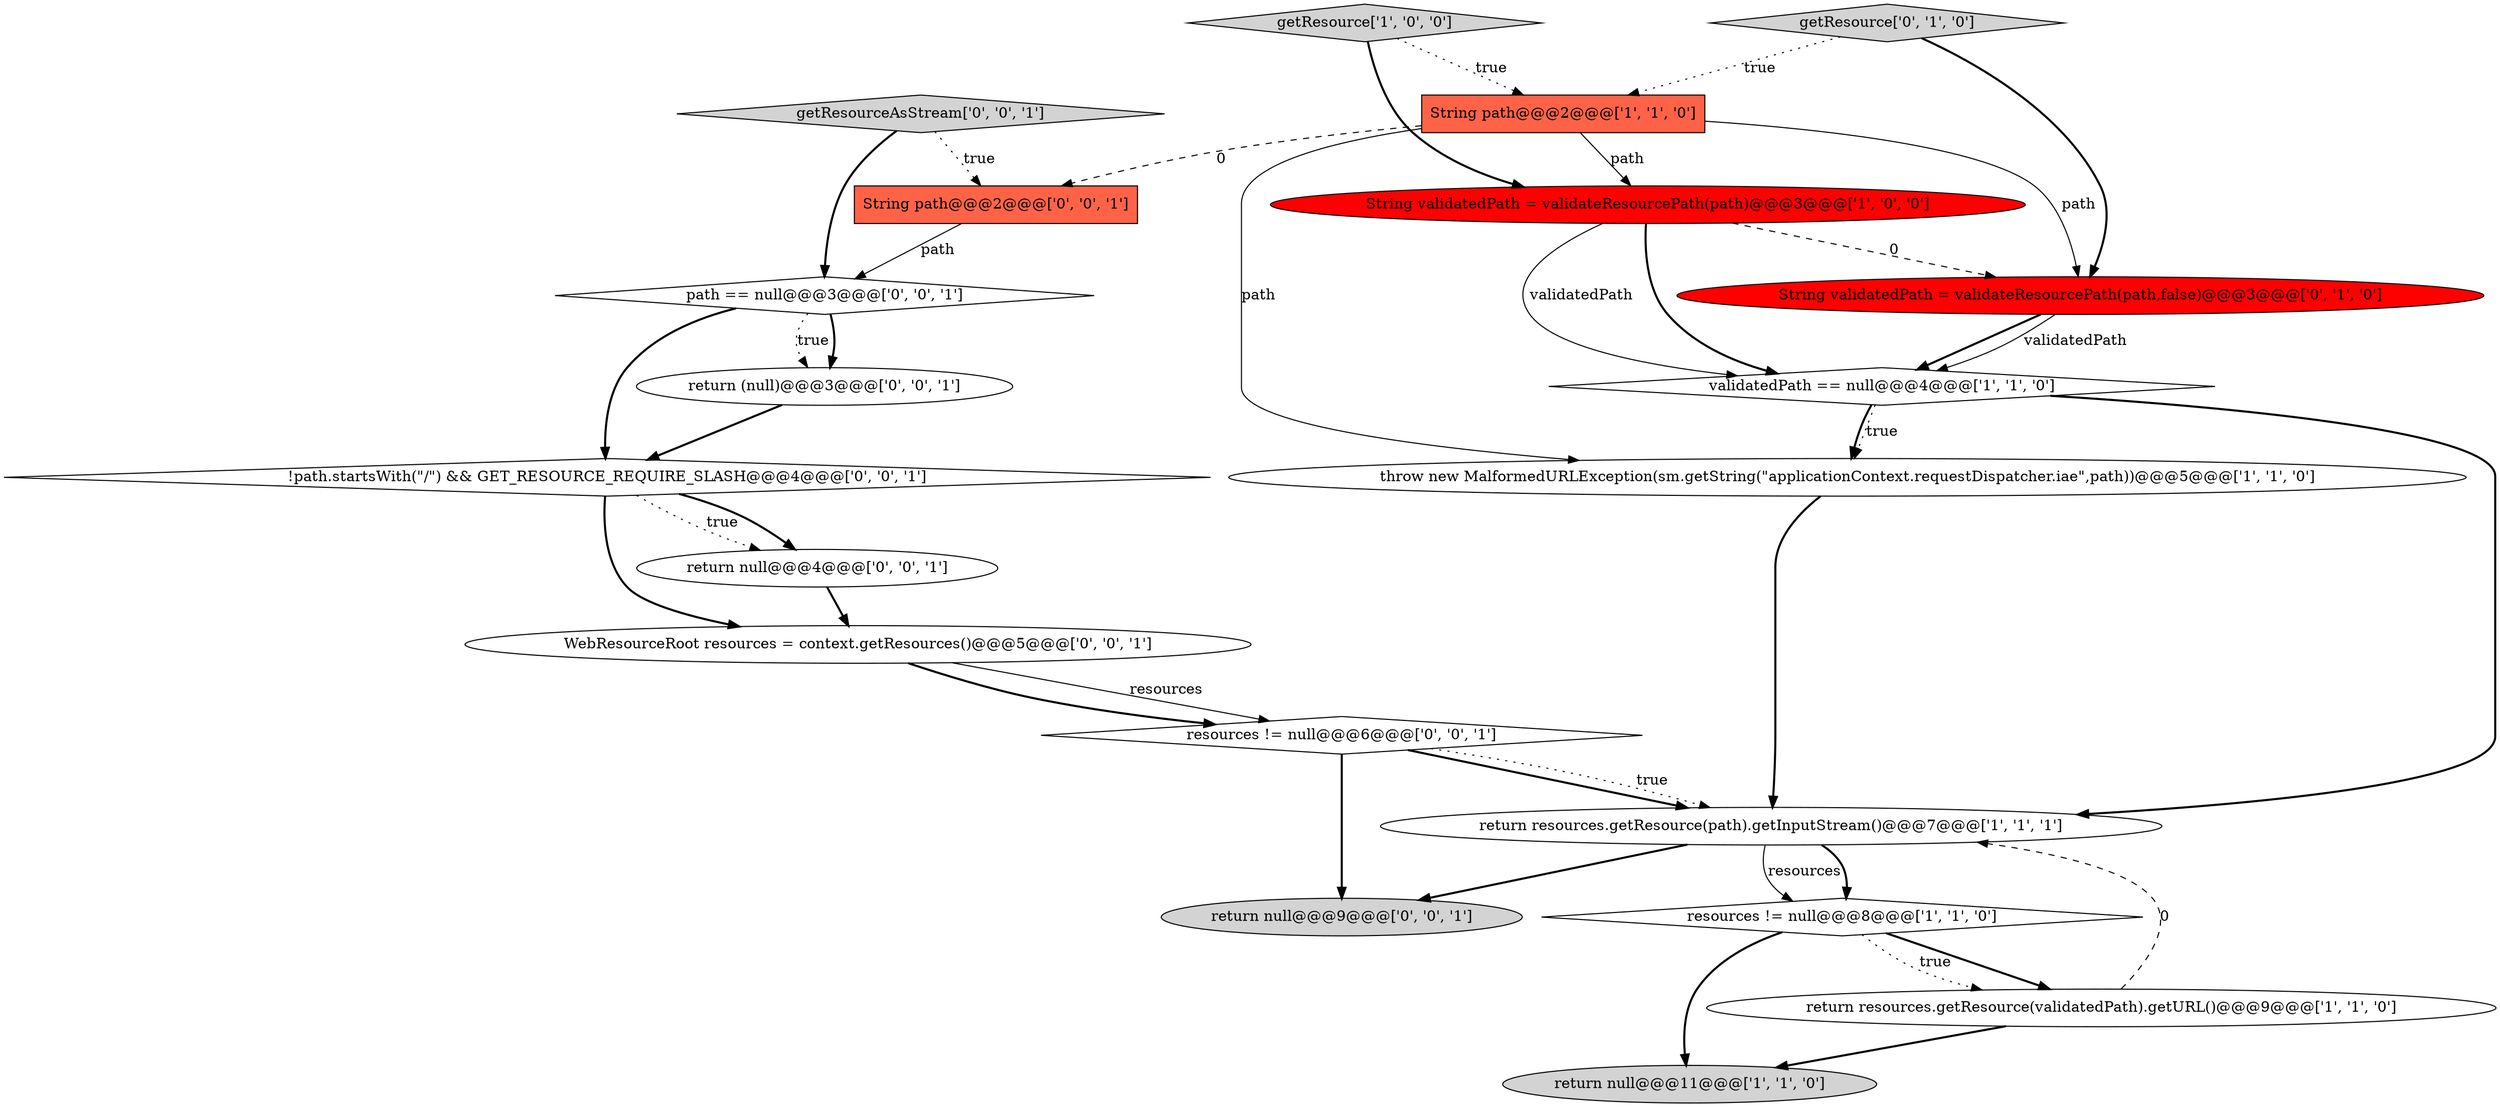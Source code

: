 digraph {
19 [style = filled, label = "WebResourceRoot resources = context.getResources()@@@5@@@['0', '0', '1']", fillcolor = white, shape = ellipse image = "AAA0AAABBB3BBB"];
11 [style = filled, label = "String path@@@2@@@['0', '0', '1']", fillcolor = tomato, shape = box image = "AAA0AAABBB3BBB"];
5 [style = filled, label = "return resources.getResource(validatedPath).getURL()@@@9@@@['1', '1', '0']", fillcolor = white, shape = ellipse image = "AAA0AAABBB1BBB"];
14 [style = filled, label = "return null@@@9@@@['0', '0', '1']", fillcolor = lightgray, shape = ellipse image = "AAA0AAABBB3BBB"];
3 [style = filled, label = "String validatedPath = validateResourcePath(path)@@@3@@@['1', '0', '0']", fillcolor = red, shape = ellipse image = "AAA1AAABBB1BBB"];
16 [style = filled, label = "getResourceAsStream['0', '0', '1']", fillcolor = lightgray, shape = diamond image = "AAA0AAABBB3BBB"];
12 [style = filled, label = "resources != null@@@6@@@['0', '0', '1']", fillcolor = white, shape = diamond image = "AAA0AAABBB3BBB"];
8 [style = filled, label = "resources != null@@@8@@@['1', '1', '0']", fillcolor = white, shape = diamond image = "AAA0AAABBB1BBB"];
1 [style = filled, label = "return null@@@11@@@['1', '1', '0']", fillcolor = lightgray, shape = ellipse image = "AAA0AAABBB1BBB"];
6 [style = filled, label = "getResource['1', '0', '0']", fillcolor = lightgray, shape = diamond image = "AAA0AAABBB1BBB"];
2 [style = filled, label = "String path@@@2@@@['1', '1', '0']", fillcolor = tomato, shape = box image = "AAA0AAABBB1BBB"];
10 [style = filled, label = "String validatedPath = validateResourcePath(path,false)@@@3@@@['0', '1', '0']", fillcolor = red, shape = ellipse image = "AAA1AAABBB2BBB"];
0 [style = filled, label = "throw new MalformedURLException(sm.getString(\"applicationContext.requestDispatcher.iae\",path))@@@5@@@['1', '1', '0']", fillcolor = white, shape = ellipse image = "AAA0AAABBB1BBB"];
15 [style = filled, label = "!path.startsWith(\"/\") && GET_RESOURCE_REQUIRE_SLASH@@@4@@@['0', '0', '1']", fillcolor = white, shape = diamond image = "AAA0AAABBB3BBB"];
13 [style = filled, label = "return (null)@@@3@@@['0', '0', '1']", fillcolor = white, shape = ellipse image = "AAA0AAABBB3BBB"];
18 [style = filled, label = "path == null@@@3@@@['0', '0', '1']", fillcolor = white, shape = diamond image = "AAA0AAABBB3BBB"];
17 [style = filled, label = "return null@@@4@@@['0', '0', '1']", fillcolor = white, shape = ellipse image = "AAA0AAABBB3BBB"];
4 [style = filled, label = "return resources.getResource(path).getInputStream()@@@7@@@['1', '1', '1']", fillcolor = white, shape = ellipse image = "AAA0AAABBB1BBB"];
7 [style = filled, label = "validatedPath == null@@@4@@@['1', '1', '0']", fillcolor = white, shape = diamond image = "AAA0AAABBB1BBB"];
9 [style = filled, label = "getResource['0', '1', '0']", fillcolor = lightgray, shape = diamond image = "AAA0AAABBB2BBB"];
6->3 [style = bold, label=""];
4->14 [style = bold, label=""];
16->18 [style = bold, label=""];
11->18 [style = solid, label="path"];
19->12 [style = bold, label=""];
2->0 [style = solid, label="path"];
4->8 [style = solid, label="resources"];
2->10 [style = solid, label="path"];
18->15 [style = bold, label=""];
2->3 [style = solid, label="path"];
7->0 [style = bold, label=""];
7->4 [style = bold, label=""];
9->10 [style = bold, label=""];
3->7 [style = solid, label="validatedPath"];
15->19 [style = bold, label=""];
7->0 [style = dotted, label="true"];
10->7 [style = bold, label=""];
5->4 [style = dashed, label="0"];
17->19 [style = bold, label=""];
15->17 [style = dotted, label="true"];
8->1 [style = bold, label=""];
5->1 [style = bold, label=""];
15->17 [style = bold, label=""];
6->2 [style = dotted, label="true"];
19->12 [style = solid, label="resources"];
8->5 [style = bold, label=""];
12->4 [style = bold, label=""];
3->7 [style = bold, label=""];
8->5 [style = dotted, label="true"];
0->4 [style = bold, label=""];
10->7 [style = solid, label="validatedPath"];
9->2 [style = dotted, label="true"];
12->14 [style = bold, label=""];
18->13 [style = bold, label=""];
4->8 [style = bold, label=""];
2->11 [style = dashed, label="0"];
12->4 [style = dotted, label="true"];
3->10 [style = dashed, label="0"];
13->15 [style = bold, label=""];
16->11 [style = dotted, label="true"];
18->13 [style = dotted, label="true"];
}
